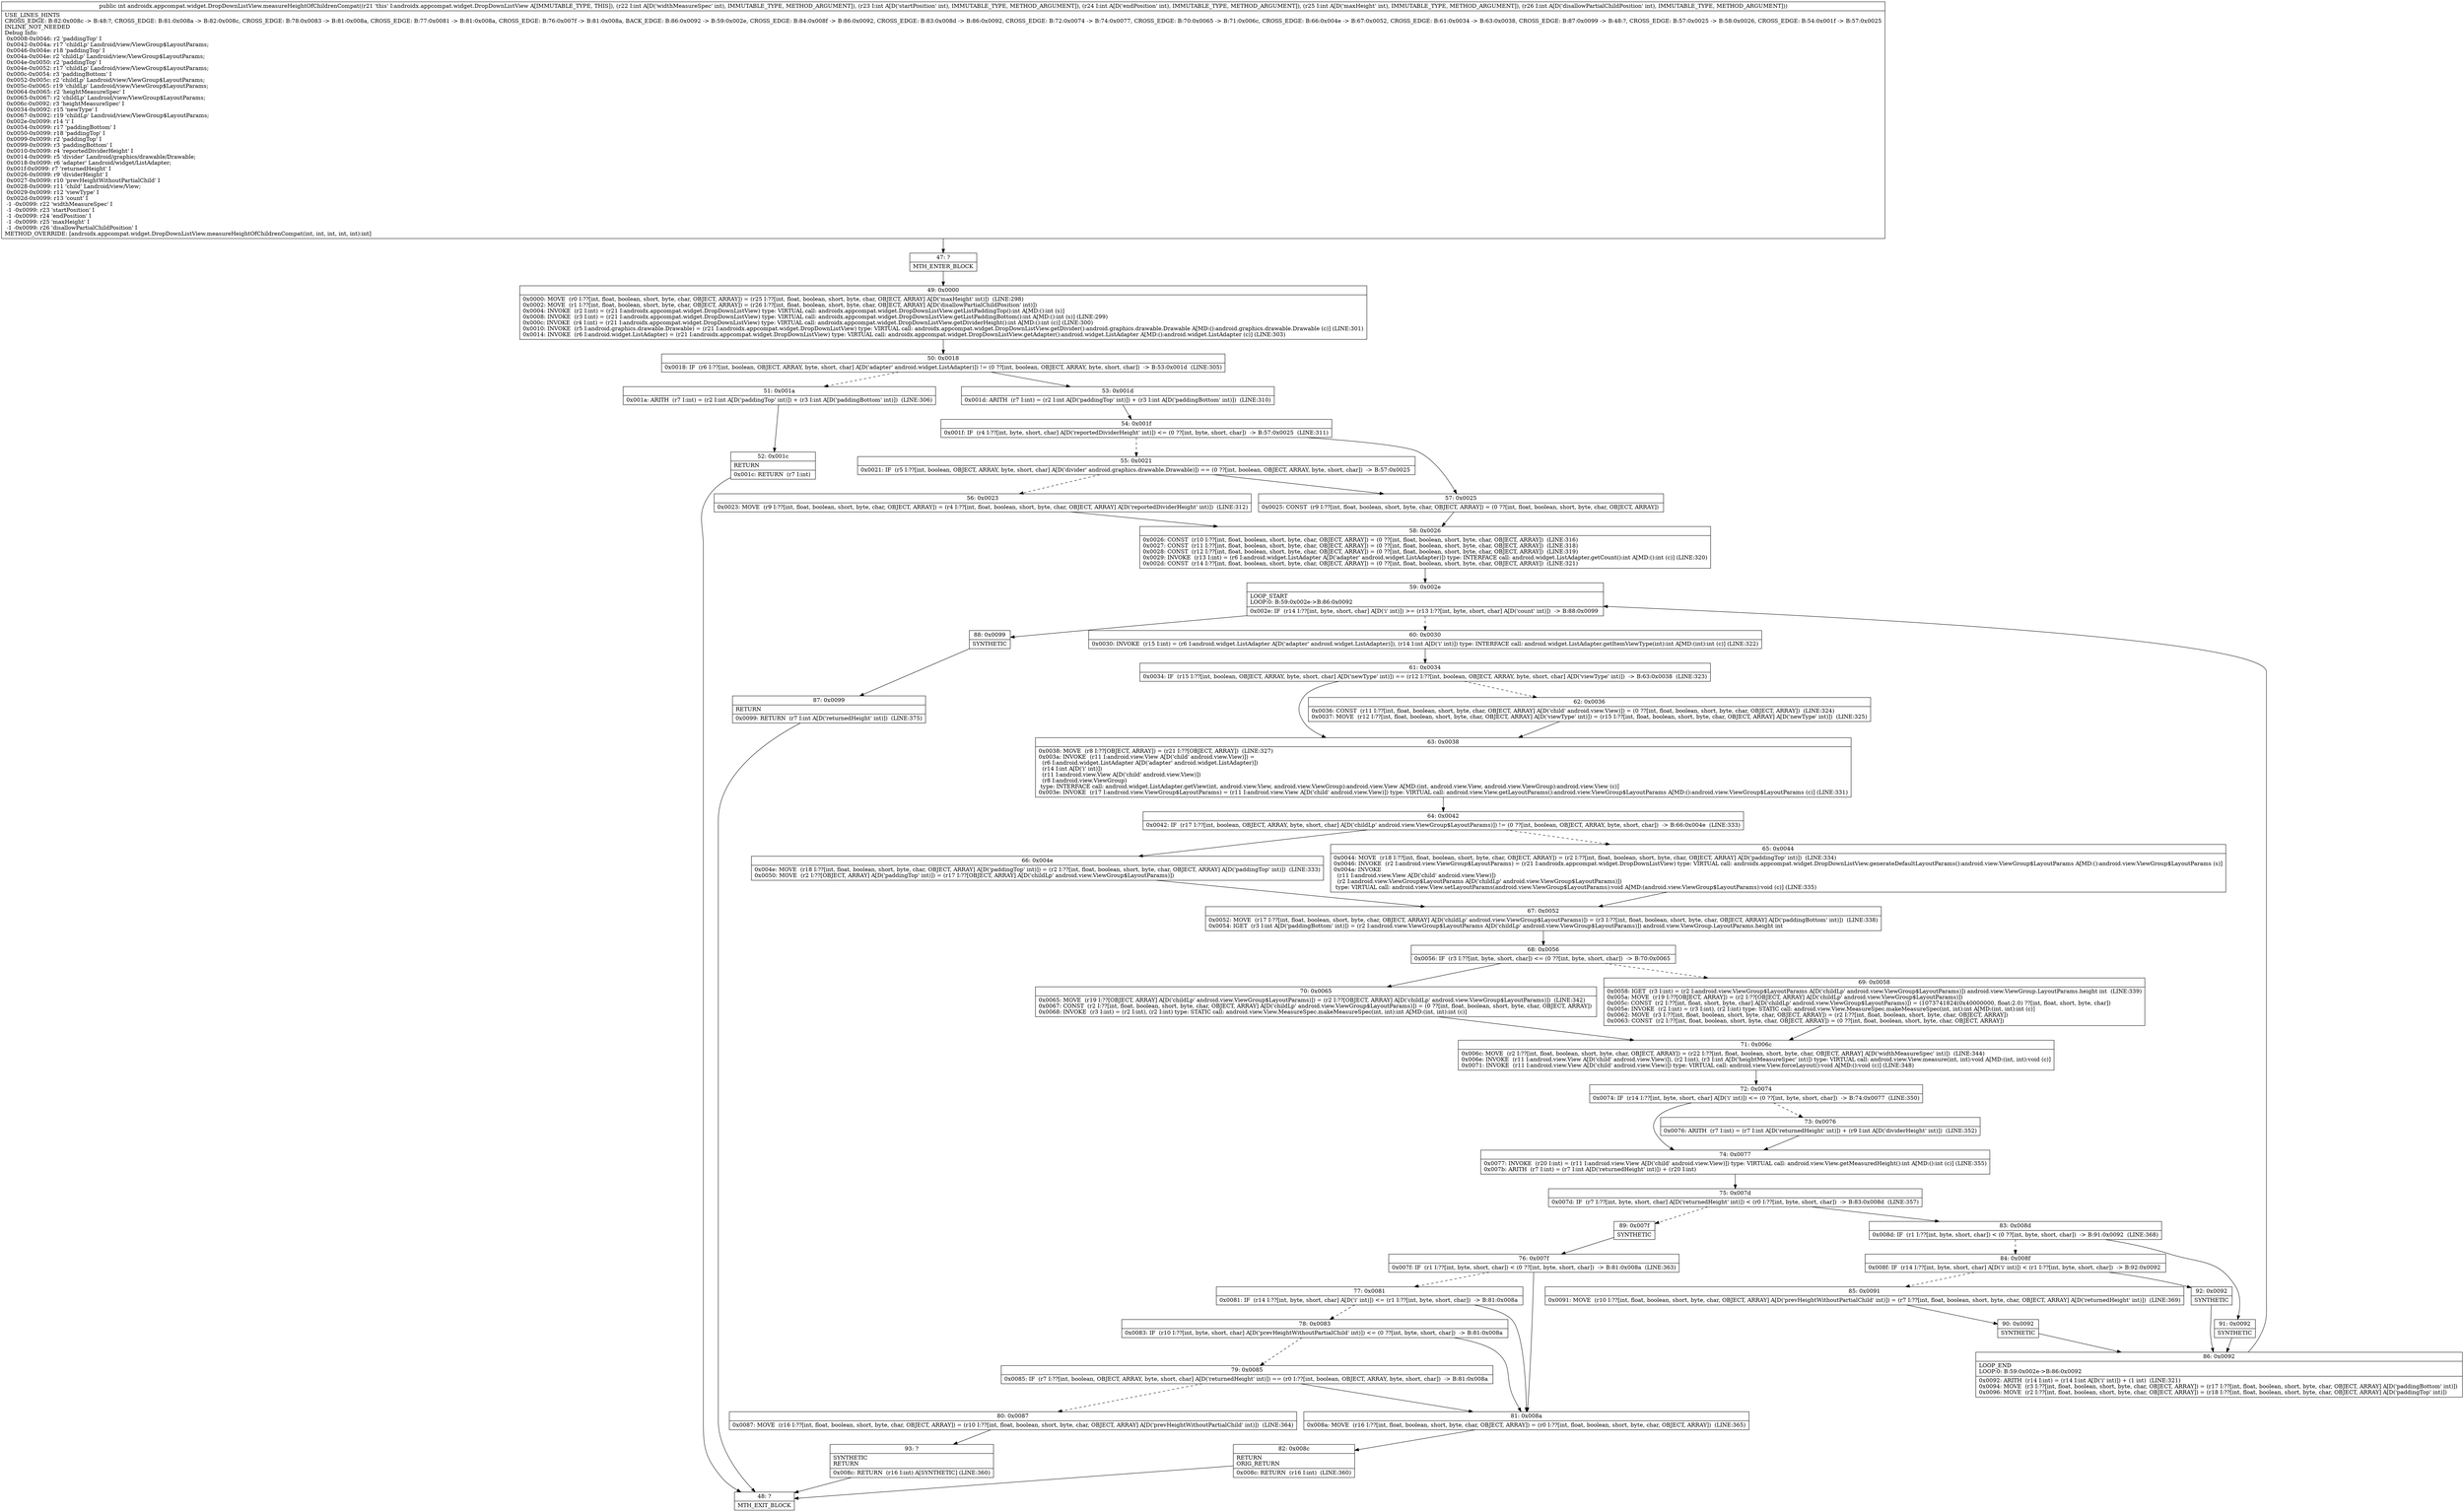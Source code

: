 digraph "CFG forandroidx.appcompat.widget.DropDownListView.measureHeightOfChildrenCompat(IIIII)I" {
Node_47 [shape=record,label="{47\:\ ?|MTH_ENTER_BLOCK\l}"];
Node_49 [shape=record,label="{49\:\ 0x0000|0x0000: MOVE  (r0 I:??[int, float, boolean, short, byte, char, OBJECT, ARRAY]) = (r25 I:??[int, float, boolean, short, byte, char, OBJECT, ARRAY] A[D('maxHeight' int)])  (LINE:298)\l0x0002: MOVE  (r1 I:??[int, float, boolean, short, byte, char, OBJECT, ARRAY]) = (r26 I:??[int, float, boolean, short, byte, char, OBJECT, ARRAY] A[D('disallowPartialChildPosition' int)]) \l0x0004: INVOKE  (r2 I:int) = (r21 I:androidx.appcompat.widget.DropDownListView) type: VIRTUAL call: androidx.appcompat.widget.DropDownListView.getListPaddingTop():int A[MD:():int (s)]\l0x0008: INVOKE  (r3 I:int) = (r21 I:androidx.appcompat.widget.DropDownListView) type: VIRTUAL call: androidx.appcompat.widget.DropDownListView.getListPaddingBottom():int A[MD:():int (s)] (LINE:299)\l0x000c: INVOKE  (r4 I:int) = (r21 I:androidx.appcompat.widget.DropDownListView) type: VIRTUAL call: androidx.appcompat.widget.DropDownListView.getDividerHeight():int A[MD:():int (c)] (LINE:300)\l0x0010: INVOKE  (r5 I:android.graphics.drawable.Drawable) = (r21 I:androidx.appcompat.widget.DropDownListView) type: VIRTUAL call: androidx.appcompat.widget.DropDownListView.getDivider():android.graphics.drawable.Drawable A[MD:():android.graphics.drawable.Drawable (c)] (LINE:301)\l0x0014: INVOKE  (r6 I:android.widget.ListAdapter) = (r21 I:androidx.appcompat.widget.DropDownListView) type: VIRTUAL call: androidx.appcompat.widget.DropDownListView.getAdapter():android.widget.ListAdapter A[MD:():android.widget.ListAdapter (c)] (LINE:303)\l}"];
Node_50 [shape=record,label="{50\:\ 0x0018|0x0018: IF  (r6 I:??[int, boolean, OBJECT, ARRAY, byte, short, char] A[D('adapter' android.widget.ListAdapter)]) != (0 ??[int, boolean, OBJECT, ARRAY, byte, short, char])  \-\> B:53:0x001d  (LINE:305)\l}"];
Node_51 [shape=record,label="{51\:\ 0x001a|0x001a: ARITH  (r7 I:int) = (r2 I:int A[D('paddingTop' int)]) + (r3 I:int A[D('paddingBottom' int)])  (LINE:306)\l}"];
Node_52 [shape=record,label="{52\:\ 0x001c|RETURN\l|0x001c: RETURN  (r7 I:int) \l}"];
Node_48 [shape=record,label="{48\:\ ?|MTH_EXIT_BLOCK\l}"];
Node_53 [shape=record,label="{53\:\ 0x001d|0x001d: ARITH  (r7 I:int) = (r2 I:int A[D('paddingTop' int)]) + (r3 I:int A[D('paddingBottom' int)])  (LINE:310)\l}"];
Node_54 [shape=record,label="{54\:\ 0x001f|0x001f: IF  (r4 I:??[int, byte, short, char] A[D('reportedDividerHeight' int)]) \<= (0 ??[int, byte, short, char])  \-\> B:57:0x0025  (LINE:311)\l}"];
Node_55 [shape=record,label="{55\:\ 0x0021|0x0021: IF  (r5 I:??[int, boolean, OBJECT, ARRAY, byte, short, char] A[D('divider' android.graphics.drawable.Drawable)]) == (0 ??[int, boolean, OBJECT, ARRAY, byte, short, char])  \-\> B:57:0x0025 \l}"];
Node_56 [shape=record,label="{56\:\ 0x0023|0x0023: MOVE  (r9 I:??[int, float, boolean, short, byte, char, OBJECT, ARRAY]) = (r4 I:??[int, float, boolean, short, byte, char, OBJECT, ARRAY] A[D('reportedDividerHeight' int)])  (LINE:312)\l}"];
Node_58 [shape=record,label="{58\:\ 0x0026|0x0026: CONST  (r10 I:??[int, float, boolean, short, byte, char, OBJECT, ARRAY]) = (0 ??[int, float, boolean, short, byte, char, OBJECT, ARRAY])  (LINE:316)\l0x0027: CONST  (r11 I:??[int, float, boolean, short, byte, char, OBJECT, ARRAY]) = (0 ??[int, float, boolean, short, byte, char, OBJECT, ARRAY])  (LINE:318)\l0x0028: CONST  (r12 I:??[int, float, boolean, short, byte, char, OBJECT, ARRAY]) = (0 ??[int, float, boolean, short, byte, char, OBJECT, ARRAY])  (LINE:319)\l0x0029: INVOKE  (r13 I:int) = (r6 I:android.widget.ListAdapter A[D('adapter' android.widget.ListAdapter)]) type: INTERFACE call: android.widget.ListAdapter.getCount():int A[MD:():int (c)] (LINE:320)\l0x002d: CONST  (r14 I:??[int, float, boolean, short, byte, char, OBJECT, ARRAY]) = (0 ??[int, float, boolean, short, byte, char, OBJECT, ARRAY])  (LINE:321)\l}"];
Node_59 [shape=record,label="{59\:\ 0x002e|LOOP_START\lLOOP:0: B:59:0x002e\-\>B:86:0x0092\l|0x002e: IF  (r14 I:??[int, byte, short, char] A[D('i' int)]) \>= (r13 I:??[int, byte, short, char] A[D('count' int)])  \-\> B:88:0x0099 \l}"];
Node_60 [shape=record,label="{60\:\ 0x0030|0x0030: INVOKE  (r15 I:int) = (r6 I:android.widget.ListAdapter A[D('adapter' android.widget.ListAdapter)]), (r14 I:int A[D('i' int)]) type: INTERFACE call: android.widget.ListAdapter.getItemViewType(int):int A[MD:(int):int (c)] (LINE:322)\l}"];
Node_61 [shape=record,label="{61\:\ 0x0034|0x0034: IF  (r15 I:??[int, boolean, OBJECT, ARRAY, byte, short, char] A[D('newType' int)]) == (r12 I:??[int, boolean, OBJECT, ARRAY, byte, short, char] A[D('viewType' int)])  \-\> B:63:0x0038  (LINE:323)\l}"];
Node_62 [shape=record,label="{62\:\ 0x0036|0x0036: CONST  (r11 I:??[int, float, boolean, short, byte, char, OBJECT, ARRAY] A[D('child' android.view.View)]) = (0 ??[int, float, boolean, short, byte, char, OBJECT, ARRAY])  (LINE:324)\l0x0037: MOVE  (r12 I:??[int, float, boolean, short, byte, char, OBJECT, ARRAY] A[D('viewType' int)]) = (r15 I:??[int, float, boolean, short, byte, char, OBJECT, ARRAY] A[D('newType' int)])  (LINE:325)\l}"];
Node_63 [shape=record,label="{63\:\ 0x0038|0x0038: MOVE  (r8 I:??[OBJECT, ARRAY]) = (r21 I:??[OBJECT, ARRAY])  (LINE:327)\l0x003a: INVOKE  (r11 I:android.view.View A[D('child' android.view.View)]) = \l  (r6 I:android.widget.ListAdapter A[D('adapter' android.widget.ListAdapter)])\l  (r14 I:int A[D('i' int)])\l  (r11 I:android.view.View A[D('child' android.view.View)])\l  (r8 I:android.view.ViewGroup)\l type: INTERFACE call: android.widget.ListAdapter.getView(int, android.view.View, android.view.ViewGroup):android.view.View A[MD:(int, android.view.View, android.view.ViewGroup):android.view.View (c)]\l0x003e: INVOKE  (r17 I:android.view.ViewGroup$LayoutParams) = (r11 I:android.view.View A[D('child' android.view.View)]) type: VIRTUAL call: android.view.View.getLayoutParams():android.view.ViewGroup$LayoutParams A[MD:():android.view.ViewGroup$LayoutParams (c)] (LINE:331)\l}"];
Node_64 [shape=record,label="{64\:\ 0x0042|0x0042: IF  (r17 I:??[int, boolean, OBJECT, ARRAY, byte, short, char] A[D('childLp' android.view.ViewGroup$LayoutParams)]) != (0 ??[int, boolean, OBJECT, ARRAY, byte, short, char])  \-\> B:66:0x004e  (LINE:333)\l}"];
Node_65 [shape=record,label="{65\:\ 0x0044|0x0044: MOVE  (r18 I:??[int, float, boolean, short, byte, char, OBJECT, ARRAY]) = (r2 I:??[int, float, boolean, short, byte, char, OBJECT, ARRAY] A[D('paddingTop' int)])  (LINE:334)\l0x0046: INVOKE  (r2 I:android.view.ViewGroup$LayoutParams) = (r21 I:androidx.appcompat.widget.DropDownListView) type: VIRTUAL call: androidx.appcompat.widget.DropDownListView.generateDefaultLayoutParams():android.view.ViewGroup$LayoutParams A[MD:():android.view.ViewGroup$LayoutParams (s)]\l0x004a: INVOKE  \l  (r11 I:android.view.View A[D('child' android.view.View)])\l  (r2 I:android.view.ViewGroup$LayoutParams A[D('childLp' android.view.ViewGroup$LayoutParams)])\l type: VIRTUAL call: android.view.View.setLayoutParams(android.view.ViewGroup$LayoutParams):void A[MD:(android.view.ViewGroup$LayoutParams):void (c)] (LINE:335)\l}"];
Node_67 [shape=record,label="{67\:\ 0x0052|0x0052: MOVE  (r17 I:??[int, float, boolean, short, byte, char, OBJECT, ARRAY] A[D('childLp' android.view.ViewGroup$LayoutParams)]) = (r3 I:??[int, float, boolean, short, byte, char, OBJECT, ARRAY] A[D('paddingBottom' int)])  (LINE:338)\l0x0054: IGET  (r3 I:int A[D('paddingBottom' int)]) = (r2 I:android.view.ViewGroup$LayoutParams A[D('childLp' android.view.ViewGroup$LayoutParams)]) android.view.ViewGroup.LayoutParams.height int \l}"];
Node_68 [shape=record,label="{68\:\ 0x0056|0x0056: IF  (r3 I:??[int, byte, short, char]) \<= (0 ??[int, byte, short, char])  \-\> B:70:0x0065 \l}"];
Node_69 [shape=record,label="{69\:\ 0x0058|0x0058: IGET  (r3 I:int) = (r2 I:android.view.ViewGroup$LayoutParams A[D('childLp' android.view.ViewGroup$LayoutParams)]) android.view.ViewGroup.LayoutParams.height int  (LINE:339)\l0x005a: MOVE  (r19 I:??[OBJECT, ARRAY]) = (r2 I:??[OBJECT, ARRAY] A[D('childLp' android.view.ViewGroup$LayoutParams)]) \l0x005c: CONST  (r2 I:??[int, float, short, byte, char] A[D('childLp' android.view.ViewGroup$LayoutParams)]) = (1073741824(0x40000000, float:2.0) ??[int, float, short, byte, char]) \l0x005e: INVOKE  (r2 I:int) = (r3 I:int), (r2 I:int) type: STATIC call: android.view.View.MeasureSpec.makeMeasureSpec(int, int):int A[MD:(int, int):int (c)]\l0x0062: MOVE  (r3 I:??[int, float, boolean, short, byte, char, OBJECT, ARRAY]) = (r2 I:??[int, float, boolean, short, byte, char, OBJECT, ARRAY]) \l0x0063: CONST  (r2 I:??[int, float, boolean, short, byte, char, OBJECT, ARRAY]) = (0 ??[int, float, boolean, short, byte, char, OBJECT, ARRAY]) \l}"];
Node_71 [shape=record,label="{71\:\ 0x006c|0x006c: MOVE  (r2 I:??[int, float, boolean, short, byte, char, OBJECT, ARRAY]) = (r22 I:??[int, float, boolean, short, byte, char, OBJECT, ARRAY] A[D('widthMeasureSpec' int)])  (LINE:344)\l0x006e: INVOKE  (r11 I:android.view.View A[D('child' android.view.View)]), (r2 I:int), (r3 I:int A[D('heightMeasureSpec' int)]) type: VIRTUAL call: android.view.View.measure(int, int):void A[MD:(int, int):void (c)]\l0x0071: INVOKE  (r11 I:android.view.View A[D('child' android.view.View)]) type: VIRTUAL call: android.view.View.forceLayout():void A[MD:():void (c)] (LINE:348)\l}"];
Node_72 [shape=record,label="{72\:\ 0x0074|0x0074: IF  (r14 I:??[int, byte, short, char] A[D('i' int)]) \<= (0 ??[int, byte, short, char])  \-\> B:74:0x0077  (LINE:350)\l}"];
Node_73 [shape=record,label="{73\:\ 0x0076|0x0076: ARITH  (r7 I:int) = (r7 I:int A[D('returnedHeight' int)]) + (r9 I:int A[D('dividerHeight' int)])  (LINE:352)\l}"];
Node_74 [shape=record,label="{74\:\ 0x0077|0x0077: INVOKE  (r20 I:int) = (r11 I:android.view.View A[D('child' android.view.View)]) type: VIRTUAL call: android.view.View.getMeasuredHeight():int A[MD:():int (c)] (LINE:355)\l0x007b: ARITH  (r7 I:int) = (r7 I:int A[D('returnedHeight' int)]) + (r20 I:int) \l}"];
Node_75 [shape=record,label="{75\:\ 0x007d|0x007d: IF  (r7 I:??[int, byte, short, char] A[D('returnedHeight' int)]) \< (r0 I:??[int, byte, short, char])  \-\> B:83:0x008d  (LINE:357)\l}"];
Node_83 [shape=record,label="{83\:\ 0x008d|0x008d: IF  (r1 I:??[int, byte, short, char]) \< (0 ??[int, byte, short, char])  \-\> B:91:0x0092  (LINE:368)\l}"];
Node_84 [shape=record,label="{84\:\ 0x008f|0x008f: IF  (r14 I:??[int, byte, short, char] A[D('i' int)]) \< (r1 I:??[int, byte, short, char])  \-\> B:92:0x0092 \l}"];
Node_85 [shape=record,label="{85\:\ 0x0091|0x0091: MOVE  (r10 I:??[int, float, boolean, short, byte, char, OBJECT, ARRAY] A[D('prevHeightWithoutPartialChild' int)]) = (r7 I:??[int, float, boolean, short, byte, char, OBJECT, ARRAY] A[D('returnedHeight' int)])  (LINE:369)\l}"];
Node_90 [shape=record,label="{90\:\ 0x0092|SYNTHETIC\l}"];
Node_86 [shape=record,label="{86\:\ 0x0092|LOOP_END\lLOOP:0: B:59:0x002e\-\>B:86:0x0092\l|0x0092: ARITH  (r14 I:int) = (r14 I:int A[D('i' int)]) + (1 int)  (LINE:321)\l0x0094: MOVE  (r3 I:??[int, float, boolean, short, byte, char, OBJECT, ARRAY]) = (r17 I:??[int, float, boolean, short, byte, char, OBJECT, ARRAY] A[D('paddingBottom' int)]) \l0x0096: MOVE  (r2 I:??[int, float, boolean, short, byte, char, OBJECT, ARRAY]) = (r18 I:??[int, float, boolean, short, byte, char, OBJECT, ARRAY] A[D('paddingTop' int)]) \l}"];
Node_92 [shape=record,label="{92\:\ 0x0092|SYNTHETIC\l}"];
Node_91 [shape=record,label="{91\:\ 0x0092|SYNTHETIC\l}"];
Node_89 [shape=record,label="{89\:\ 0x007f|SYNTHETIC\l}"];
Node_76 [shape=record,label="{76\:\ 0x007f|0x007f: IF  (r1 I:??[int, byte, short, char]) \< (0 ??[int, byte, short, char])  \-\> B:81:0x008a  (LINE:363)\l}"];
Node_77 [shape=record,label="{77\:\ 0x0081|0x0081: IF  (r14 I:??[int, byte, short, char] A[D('i' int)]) \<= (r1 I:??[int, byte, short, char])  \-\> B:81:0x008a \l}"];
Node_78 [shape=record,label="{78\:\ 0x0083|0x0083: IF  (r10 I:??[int, byte, short, char] A[D('prevHeightWithoutPartialChild' int)]) \<= (0 ??[int, byte, short, char])  \-\> B:81:0x008a \l}"];
Node_79 [shape=record,label="{79\:\ 0x0085|0x0085: IF  (r7 I:??[int, boolean, OBJECT, ARRAY, byte, short, char] A[D('returnedHeight' int)]) == (r0 I:??[int, boolean, OBJECT, ARRAY, byte, short, char])  \-\> B:81:0x008a \l}"];
Node_80 [shape=record,label="{80\:\ 0x0087|0x0087: MOVE  (r16 I:??[int, float, boolean, short, byte, char, OBJECT, ARRAY]) = (r10 I:??[int, float, boolean, short, byte, char, OBJECT, ARRAY] A[D('prevHeightWithoutPartialChild' int)])  (LINE:364)\l}"];
Node_93 [shape=record,label="{93\:\ ?|SYNTHETIC\lRETURN\l|0x008c: RETURN  (r16 I:int) A[SYNTHETIC] (LINE:360)\l}"];
Node_81 [shape=record,label="{81\:\ 0x008a|0x008a: MOVE  (r16 I:??[int, float, boolean, short, byte, char, OBJECT, ARRAY]) = (r0 I:??[int, float, boolean, short, byte, char, OBJECT, ARRAY])  (LINE:365)\l}"];
Node_82 [shape=record,label="{82\:\ 0x008c|RETURN\lORIG_RETURN\l|0x008c: RETURN  (r16 I:int)  (LINE:360)\l}"];
Node_70 [shape=record,label="{70\:\ 0x0065|0x0065: MOVE  (r19 I:??[OBJECT, ARRAY] A[D('childLp' android.view.ViewGroup$LayoutParams)]) = (r2 I:??[OBJECT, ARRAY] A[D('childLp' android.view.ViewGroup$LayoutParams)])  (LINE:342)\l0x0067: CONST  (r2 I:??[int, float, boolean, short, byte, char, OBJECT, ARRAY] A[D('childLp' android.view.ViewGroup$LayoutParams)]) = (0 ??[int, float, boolean, short, byte, char, OBJECT, ARRAY]) \l0x0068: INVOKE  (r3 I:int) = (r2 I:int), (r2 I:int) type: STATIC call: android.view.View.MeasureSpec.makeMeasureSpec(int, int):int A[MD:(int, int):int (c)]\l}"];
Node_66 [shape=record,label="{66\:\ 0x004e|0x004e: MOVE  (r18 I:??[int, float, boolean, short, byte, char, OBJECT, ARRAY] A[D('paddingTop' int)]) = (r2 I:??[int, float, boolean, short, byte, char, OBJECT, ARRAY] A[D('paddingTop' int)])  (LINE:333)\l0x0050: MOVE  (r2 I:??[OBJECT, ARRAY] A[D('paddingTop' int)]) = (r17 I:??[OBJECT, ARRAY] A[D('childLp' android.view.ViewGroup$LayoutParams)]) \l}"];
Node_88 [shape=record,label="{88\:\ 0x0099|SYNTHETIC\l}"];
Node_87 [shape=record,label="{87\:\ 0x0099|RETURN\l|0x0099: RETURN  (r7 I:int A[D('returnedHeight' int)])  (LINE:375)\l}"];
Node_57 [shape=record,label="{57\:\ 0x0025|0x0025: CONST  (r9 I:??[int, float, boolean, short, byte, char, OBJECT, ARRAY]) = (0 ??[int, float, boolean, short, byte, char, OBJECT, ARRAY]) \l}"];
MethodNode[shape=record,label="{public int androidx.appcompat.widget.DropDownListView.measureHeightOfChildrenCompat((r21 'this' I:androidx.appcompat.widget.DropDownListView A[IMMUTABLE_TYPE, THIS]), (r22 I:int A[D('widthMeasureSpec' int), IMMUTABLE_TYPE, METHOD_ARGUMENT]), (r23 I:int A[D('startPosition' int), IMMUTABLE_TYPE, METHOD_ARGUMENT]), (r24 I:int A[D('endPosition' int), IMMUTABLE_TYPE, METHOD_ARGUMENT]), (r25 I:int A[D('maxHeight' int), IMMUTABLE_TYPE, METHOD_ARGUMENT]), (r26 I:int A[D('disallowPartialChildPosition' int), IMMUTABLE_TYPE, METHOD_ARGUMENT]))  | USE_LINES_HINTS\lCROSS_EDGE: B:82:0x008c \-\> B:48:?, CROSS_EDGE: B:81:0x008a \-\> B:82:0x008c, CROSS_EDGE: B:78:0x0083 \-\> B:81:0x008a, CROSS_EDGE: B:77:0x0081 \-\> B:81:0x008a, CROSS_EDGE: B:76:0x007f \-\> B:81:0x008a, BACK_EDGE: B:86:0x0092 \-\> B:59:0x002e, CROSS_EDGE: B:84:0x008f \-\> B:86:0x0092, CROSS_EDGE: B:83:0x008d \-\> B:86:0x0092, CROSS_EDGE: B:72:0x0074 \-\> B:74:0x0077, CROSS_EDGE: B:70:0x0065 \-\> B:71:0x006c, CROSS_EDGE: B:66:0x004e \-\> B:67:0x0052, CROSS_EDGE: B:61:0x0034 \-\> B:63:0x0038, CROSS_EDGE: B:87:0x0099 \-\> B:48:?, CROSS_EDGE: B:57:0x0025 \-\> B:58:0x0026, CROSS_EDGE: B:54:0x001f \-\> B:57:0x0025\lINLINE_NOT_NEEDED\lDebug Info:\l  0x0008\-0x0046: r2 'paddingTop' I\l  0x0042\-0x004a: r17 'childLp' Landroid\/view\/ViewGroup$LayoutParams;\l  0x0046\-0x004e: r18 'paddingTop' I\l  0x004a\-0x004e: r2 'childLp' Landroid\/view\/ViewGroup$LayoutParams;\l  0x004e\-0x0050: r2 'paddingTop' I\l  0x004e\-0x0052: r17 'childLp' Landroid\/view\/ViewGroup$LayoutParams;\l  0x000c\-0x0054: r3 'paddingBottom' I\l  0x0052\-0x005c: r2 'childLp' Landroid\/view\/ViewGroup$LayoutParams;\l  0x005c\-0x0065: r19 'childLp' Landroid\/view\/ViewGroup$LayoutParams;\l  0x0064\-0x0065: r2 'heightMeasureSpec' I\l  0x0065\-0x0067: r2 'childLp' Landroid\/view\/ViewGroup$LayoutParams;\l  0x006c\-0x0092: r3 'heightMeasureSpec' I\l  0x0034\-0x0092: r15 'newType' I\l  0x0067\-0x0092: r19 'childLp' Landroid\/view\/ViewGroup$LayoutParams;\l  0x002e\-0x0099: r14 'i' I\l  0x0054\-0x0099: r17 'paddingBottom' I\l  0x0050\-0x0099: r18 'paddingTop' I\l  0x0099\-0x0099: r2 'paddingTop' I\l  0x0099\-0x0099: r3 'paddingBottom' I\l  0x0010\-0x0099: r4 'reportedDividerHeight' I\l  0x0014\-0x0099: r5 'divider' Landroid\/graphics\/drawable\/Drawable;\l  0x0018\-0x0099: r6 'adapter' Landroid\/widget\/ListAdapter;\l  0x001f\-0x0099: r7 'returnedHeight' I\l  0x0026\-0x0099: r9 'dividerHeight' I\l  0x0027\-0x0099: r10 'prevHeightWithoutPartialChild' I\l  0x0028\-0x0099: r11 'child' Landroid\/view\/View;\l  0x0029\-0x0099: r12 'viewType' I\l  0x002d\-0x0099: r13 'count' I\l  \-1 \-0x0099: r22 'widthMeasureSpec' I\l  \-1 \-0x0099: r23 'startPosition' I\l  \-1 \-0x0099: r24 'endPosition' I\l  \-1 \-0x0099: r25 'maxHeight' I\l  \-1 \-0x0099: r26 'disallowPartialChildPosition' I\lMETHOD_OVERRIDE: [androidx.appcompat.widget.DropDownListView.measureHeightOfChildrenCompat(int, int, int, int, int):int]\l}"];
MethodNode -> Node_47;Node_47 -> Node_49;
Node_49 -> Node_50;
Node_50 -> Node_51[style=dashed];
Node_50 -> Node_53;
Node_51 -> Node_52;
Node_52 -> Node_48;
Node_53 -> Node_54;
Node_54 -> Node_55[style=dashed];
Node_54 -> Node_57;
Node_55 -> Node_56[style=dashed];
Node_55 -> Node_57;
Node_56 -> Node_58;
Node_58 -> Node_59;
Node_59 -> Node_60[style=dashed];
Node_59 -> Node_88;
Node_60 -> Node_61;
Node_61 -> Node_62[style=dashed];
Node_61 -> Node_63;
Node_62 -> Node_63;
Node_63 -> Node_64;
Node_64 -> Node_65[style=dashed];
Node_64 -> Node_66;
Node_65 -> Node_67;
Node_67 -> Node_68;
Node_68 -> Node_69[style=dashed];
Node_68 -> Node_70;
Node_69 -> Node_71;
Node_71 -> Node_72;
Node_72 -> Node_73[style=dashed];
Node_72 -> Node_74;
Node_73 -> Node_74;
Node_74 -> Node_75;
Node_75 -> Node_83;
Node_75 -> Node_89[style=dashed];
Node_83 -> Node_84[style=dashed];
Node_83 -> Node_91;
Node_84 -> Node_85[style=dashed];
Node_84 -> Node_92;
Node_85 -> Node_90;
Node_90 -> Node_86;
Node_86 -> Node_59;
Node_92 -> Node_86;
Node_91 -> Node_86;
Node_89 -> Node_76;
Node_76 -> Node_77[style=dashed];
Node_76 -> Node_81;
Node_77 -> Node_78[style=dashed];
Node_77 -> Node_81;
Node_78 -> Node_79[style=dashed];
Node_78 -> Node_81;
Node_79 -> Node_80[style=dashed];
Node_79 -> Node_81;
Node_80 -> Node_93;
Node_93 -> Node_48;
Node_81 -> Node_82;
Node_82 -> Node_48;
Node_70 -> Node_71;
Node_66 -> Node_67;
Node_88 -> Node_87;
Node_87 -> Node_48;
Node_57 -> Node_58;
}

